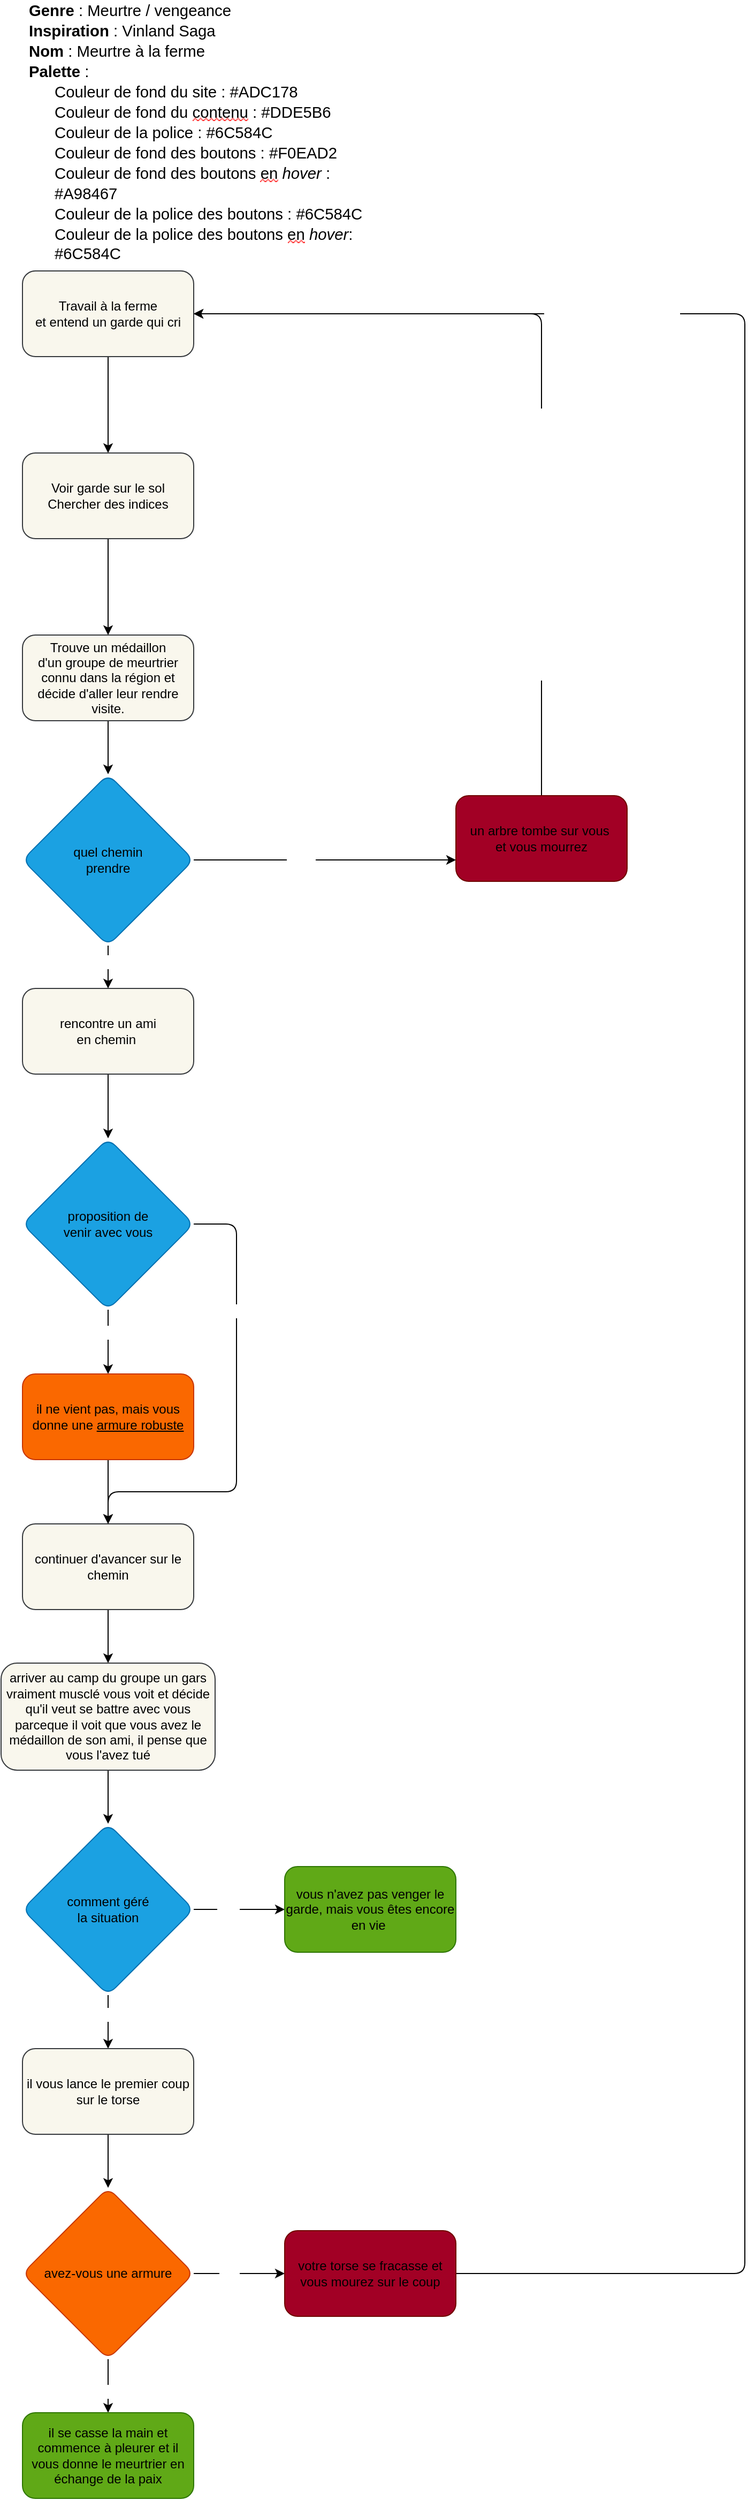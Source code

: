 <mxfile>
    <diagram id="xcMXIU8UT6y1cH5g0Dqb" name="Page-1">
        <mxGraphModel dx="2620" dy="1887" grid="1" gridSize="10" guides="1" tooltips="1" connect="1" arrows="1" fold="1" page="1" pageScale="1" pageWidth="850" pageHeight="1100" math="0" shadow="0">
            <root>
                <mxCell id="0"/>
                <mxCell id="1" parent="0"/>
                <mxCell id="4" style="edgeStyle=none;html=1;exitX=0.5;exitY=1;exitDx=0;exitDy=0;entryX=0.5;entryY=0;entryDx=0;entryDy=0;fontColor=#000000;" parent="1" source="2" target="75" edge="1">
                    <mxGeometry relative="1" as="geometry">
                        <mxPoint x="75.8" y="389.12" as="targetPoint"/>
                    </mxGeometry>
                </mxCell>
                <mxCell id="2" value="&lt;font color=&quot;#000000&quot;&gt;Travail à la ferme&lt;br&gt;et entend un garde qui cri&lt;br&gt;&lt;/font&gt;" style="rounded=1;whiteSpace=wrap;html=1;fillColor=#f9f7ed;strokeColor=#36393d;" parent="1" vertex="1">
                    <mxGeometry x="-5" y="240" width="160" height="80" as="geometry"/>
                </mxCell>
                <mxCell id="14" value="&lt;div style=&quot;margin: 0px; padding: 0px; user-select: text; -webkit-user-drag: none; -webkit-tap-highlight-color: transparent; overflow: visible; cursor: text; clear: both; position: relative; direction: ltr; font-family: Calibri, sans-serif; font-size: 14.667px; text-align: left; background-color: rgb(255, 255, 255);&quot; class=&quot;OutlineElement Ltr SCXO134282911 BCX9&quot;&gt;&lt;p style=&quot;margin: 0px; padding: 0px; user-select: text; -webkit-user-drag: none; -webkit-tap-highlight-color: transparent; overflow-wrap: break-word; vertical-align: baseline; font-kerning: none; background-color: transparent;&quot; lang=&quot;FR-CA&quot; class=&quot;Paragraph SCXO134282911 BCX9&quot;&gt;&lt;span style=&quot;margin: 0px; padding: 0px; user-select: text; -webkit-user-drag: none; -webkit-tap-highlight-color: transparent; font-weight: bold; font-size: 11pt; line-height: 19px; font-variant-ligatures: none !important;&quot; lang=&quot;EN-US&quot; class=&quot;TextRun SCXO134282911 BCX9&quot; data-contrast=&quot;auto&quot;&gt;Genre&amp;nbsp;&lt;/span&gt;&lt;span style=&quot;margin: 0px; padding: 0px; user-select: text; -webkit-user-drag: none; -webkit-tap-highlight-color: transparent; font-size: 11pt; line-height: 19px; font-variant-ligatures: none !important;&quot; lang=&quot;EN-US&quot; class=&quot;TextRun SCXO134282911 BCX9&quot; data-contrast=&quot;auto&quot;&gt;: Meurtre / vengeance&lt;/span&gt;&lt;span style=&quot;margin: 0px; padding: 0px; user-select: text; -webkit-user-drag: none; -webkit-tap-highlight-color: transparent; font-size: 11pt; line-height: 19px; font-family: WordVisiCarriageReturn_MSFontService, Calibri, sans-serif;&quot; class=&quot;LineBreakBlob BlobObject DragDrop SCXO134282911 BCX9&quot;&gt;&lt;br style=&quot;margin: 0px; padding: 0px; user-select: text; -webkit-user-drag: none; -webkit-tap-highlight-color: transparent;&quot; class=&quot;SCXO134282911 BCX9&quot;&gt;&lt;/span&gt;&lt;span style=&quot;margin: 0px; padding: 0px; user-select: text; -webkit-user-drag: none; -webkit-tap-highlight-color: transparent; font-weight: bold; font-size: 11pt; line-height: 19px; font-variant-ligatures: none !important;&quot; lang=&quot;EN-US&quot; class=&quot;TextRun SCXO134282911 BCX9&quot; data-contrast=&quot;auto&quot;&gt;Inspiration&amp;nbsp;&lt;/span&gt;&lt;span style=&quot;margin: 0px; padding: 0px; user-select: text; -webkit-user-drag: none; -webkit-tap-highlight-color: transparent; font-size: 11pt; line-height: 19px; font-variant-ligatures: none !important;&quot; lang=&quot;EN-US&quot; class=&quot;TextRun SCXO134282911 BCX9&quot; data-contrast=&quot;auto&quot;&gt;: Vinland Saga&lt;/span&gt;&lt;span style=&quot;margin: 0px; padding: 0px; user-select: text; -webkit-user-drag: none; -webkit-tap-highlight-color: transparent; font-size: 11pt; line-height: 19px; font-family: WordVisiCarriageReturn_MSFontService, Calibri, sans-serif;&quot; class=&quot;LineBreakBlob BlobObject DragDrop SCXO134282911 BCX9&quot;&gt;&lt;br style=&quot;margin: 0px; padding: 0px; user-select: text; -webkit-user-drag: none; -webkit-tap-highlight-color: transparent;&quot; class=&quot;SCXO134282911 BCX9&quot;&gt;&lt;/span&gt;&lt;span style=&quot;margin: 0px; padding: 0px; user-select: text; -webkit-user-drag: none; -webkit-tap-highlight-color: transparent; font-weight: bold; font-size: 11pt; line-height: 19px; font-variant-ligatures: none !important;&quot; lang=&quot;EN-US&quot; class=&quot;TextRun SCXO134282911 BCX9&quot; data-contrast=&quot;auto&quot;&gt;Nom&amp;nbsp;&lt;/span&gt;&lt;span style=&quot;margin: 0px; padding: 0px; user-select: text; -webkit-user-drag: none; -webkit-tap-highlight-color: transparent; font-size: 11pt; line-height: 19px; font-variant-ligatures: none !important;&quot; lang=&quot;EN-US&quot; class=&quot;TextRun SCXO134282911 BCX9&quot; data-contrast=&quot;auto&quot;&gt;: Meurtre à la ferme&lt;/span&gt;&lt;/p&gt;&lt;/div&gt;&lt;div style=&quot;margin: 0px; padding: 0px; user-select: text; -webkit-user-drag: none; -webkit-tap-highlight-color: transparent; overflow: visible; cursor: text; clear: both; position: relative; direction: ltr; text-align: left; background-color: rgb(255, 255, 255);&quot; class=&quot;OutlineElement Ltr SCXO134282911 BCX9&quot;&gt;&lt;p style=&quot;font-family: Calibri, sans-serif; font-size: 14.667px; margin: 0px; padding: 0px; user-select: text; -webkit-user-drag: none; -webkit-tap-highlight-color: transparent; overflow-wrap: break-word; vertical-align: baseline; font-kerning: none; background-color: transparent;&quot; lang=&quot;FR-CA&quot; class=&quot;Paragraph SCXO134282911 BCX9&quot;&gt;&lt;span style=&quot;margin: 0px; padding: 0px; user-select: text; -webkit-user-drag: none; -webkit-tap-highlight-color: transparent; font-weight: bold; font-size: 11pt; line-height: 19px; font-variant-ligatures: none !important;&quot; lang=&quot;EN-US&quot; class=&quot;TextRun SCXO134282911 BCX9&quot; data-contrast=&quot;auto&quot;&gt;Palette&amp;nbsp;&lt;/span&gt;&lt;span style=&quot;margin: 0px; padding: 0px; user-select: text; -webkit-user-drag: none; -webkit-tap-highlight-color: transparent; font-size: 11pt; line-height: 19px; font-variant-ligatures: none !important;&quot; lang=&quot;EN-US&quot; class=&quot;TextRun SCXO134282911 BCX9&quot; data-contrast=&quot;auto&quot;&gt;:&amp;nbsp;&lt;/span&gt;&lt;span style=&quot;margin: 0px; padding: 0px; user-select: text; -webkit-user-drag: none; -webkit-tap-highlight-color: transparent; font-size: 11pt; line-height: 19px;&quot; class=&quot;EOP SCXO134282911 BCX9&quot;&gt;&amp;nbsp;&lt;/span&gt;&lt;/p&gt;&lt;ul style=&quot;margin: 0px; padding: 0px; user-select: text; -webkit-user-drag: none; -webkit-tap-highlight-color: transparent; overflow: visible; cursor: text;&quot; role=&quot;list&quot; class=&quot;BulletListStyle1 SCXO134282911 BCX9&quot;&gt;&lt;li style=&quot;margin: 0px 0px 0px 24px; padding-top: 0px; padding-bottom: 0px; user-select: text; -webkit-user-drag: none; -webkit-tap-highlight-color: transparent; overflow: visible; cursor: text; clear: both; position: relative; direction: ltr; display: block; vertical-align: baseline;&quot; class=&quot;OutlineElement Ltr SCXO134282911 BCX9&quot; data-aria-level=&quot;2&quot; role=&quot;listitem&quot; data-aria-posinset=&quot;1&quot;&gt;&lt;p style=&quot;margin: 0px; padding: 0px; user-select: text; -webkit-user-drag: none; -webkit-tap-highlight-color: transparent; overflow-wrap: break-word; vertical-align: baseline; font-kerning: none; background-color: transparent;&quot; lang=&quot;FR-CA&quot; class=&quot;Paragraph SCXO134282911 BCX9&quot;&gt;&lt;span style=&quot;font-family: Calibri, sans-serif; font-size: 11pt; margin: 0px; padding: 0px; user-select: text; -webkit-user-drag: none; -webkit-tap-highlight-color: transparent; line-height: 19px; font-variant-ligatures: none !important;&quot; lang=&quot;EN-US&quot; class=&quot;TextRun SCXO134282911 BCX9&quot; data-contrast=&quot;auto&quot;&gt;Couleur de fond du site : #&lt;/span&gt;&lt;font face=&quot;Calibri, sans-serif&quot;&gt;&lt;span style=&quot;font-size: 14.667px; font-variant-ligatures: none;&quot;&gt;ADC178&lt;/span&gt;&lt;/font&gt;&lt;/p&gt;&lt;/li&gt;&lt;li style=&quot;margin: 0px 0px 0px 24px; padding-top: 0px; padding-bottom: 0px; user-select: text; -webkit-user-drag: none; -webkit-tap-highlight-color: transparent; overflow: visible; cursor: text; clear: both; position: relative; direction: ltr; display: block; vertical-align: baseline;&quot; class=&quot;OutlineElement Ltr SCXO134282911 BCX9&quot; data-aria-level=&quot;2&quot; role=&quot;listitem&quot; data-aria-posinset=&quot;2&quot;&gt;&lt;p style=&quot;margin: 0px; padding: 0px; user-select: text; -webkit-user-drag: none; -webkit-tap-highlight-color: transparent; overflow-wrap: break-word; vertical-align: baseline; font-kerning: none; background-color: transparent;&quot; lang=&quot;FR-CA&quot; class=&quot;Paragraph SCXO134282911 BCX9&quot;&gt;&lt;span style=&quot;font-family: Calibri, sans-serif; font-size: 11pt; margin: 0px; padding: 0px; user-select: text; -webkit-user-drag: none; -webkit-tap-highlight-color: transparent; line-height: 19px; font-variant-ligatures: none !important;&quot; lang=&quot;EN-US&quot; class=&quot;TextRun SCXO134282911 BCX9&quot; data-contrast=&quot;auto&quot;&gt;&lt;span style=&quot;margin: 0px; padding: 0px; user-select: text; -webkit-user-drag: none; -webkit-tap-highlight-color: transparent; background-color: inherit;&quot; class=&quot;NormalTextRun SCXO134282911 BCX9&quot;&gt;Couleur de fond du&amp;nbsp;&lt;/span&gt;&lt;span style=&quot;margin: 0px; padding: 0px; user-select: text; -webkit-user-drag: none; -webkit-tap-highlight-color: transparent; background-repeat: repeat-x; background-position: left bottom; background-image: url(&amp;quot;data:image/gif;base64,R0lGODlhBQAEAJECAP////8AAAAAAAAAACH5BAEAAAIALAAAAAAFAAQAAAIIlGAXCCHrTCgAOw==&amp;quot;); border-bottom: 1px solid transparent; background-color: inherit;&quot; class=&quot;SpellingError SCXO134282911 BCX9&quot;&gt;contenu&lt;/span&gt;&lt;span style=&quot;margin: 0px; padding: 0px; user-select: text; -webkit-user-drag: none; -webkit-tap-highlight-color: transparent; background-color: inherit;&quot; class=&quot;NormalTextRun SCXO134282911 BCX9&quot;&gt;&amp;nbsp;: #&lt;/span&gt;&lt;/span&gt;&lt;font face=&quot;Calibri, sans-serif&quot;&gt;&lt;span style=&quot;font-size: 14.667px; font-variant-ligatures: none;&quot;&gt;DDE5B6&lt;/span&gt;&lt;/font&gt;&lt;/p&gt;&lt;/li&gt;&lt;li style=&quot;font-family: Calibri, sans-serif; font-size: 11pt; margin: 0px 0px 0px 24px; padding-top: 0px; padding-bottom: 0px; user-select: text; -webkit-user-drag: none; -webkit-tap-highlight-color: transparent; overflow: visible; cursor: text; clear: both; position: relative; direction: ltr; display: block; vertical-align: baseline;&quot; class=&quot;OutlineElement Ltr SCXO134282911 BCX9&quot; data-aria-level=&quot;2&quot; role=&quot;listitem&quot; data-aria-posinset=&quot;3&quot;&gt;&lt;p style=&quot;margin: 0px; padding: 0px; user-select: text; -webkit-user-drag: none; -webkit-tap-highlight-color: transparent; overflow-wrap: break-word; vertical-align: baseline; font-kerning: none; background-color: transparent;&quot; lang=&quot;FR-CA&quot; class=&quot;Paragraph SCXO134282911 BCX9&quot;&gt;&lt;span style=&quot;margin: 0px; padding: 0px; user-select: text; -webkit-user-drag: none; -webkit-tap-highlight-color: transparent; font-size: 11pt; line-height: 19px; font-variant-ligatures: none !important;&quot; lang=&quot;EN-US&quot; class=&quot;TextRun SCXO134282911 BCX9&quot; data-contrast=&quot;auto&quot;&gt;Couleur de la police : #6C584C&lt;/span&gt;&lt;span style=&quot;margin: 0px; padding: 0px; user-select: text; -webkit-user-drag: none; -webkit-tap-highlight-color: transparent; font-size: 11pt; line-height: 19px;&quot; class=&quot;EOP SCXO134282911 BCX9&quot;&gt;&amp;nbsp;&lt;/span&gt;&lt;/p&gt;&lt;/li&gt;&lt;li style=&quot;margin: 0px 0px 0px 24px; padding-top: 0px; padding-bottom: 0px; user-select: text; -webkit-user-drag: none; -webkit-tap-highlight-color: transparent; overflow: visible; cursor: text; clear: both; position: relative; direction: ltr; display: block; vertical-align: baseline;&quot; class=&quot;OutlineElement Ltr SCXO134282911 BCX9&quot; data-aria-level=&quot;2&quot; role=&quot;listitem&quot; data-aria-posinset=&quot;4&quot;&gt;&lt;p style=&quot;margin: 0px; padding: 0px; user-select: text; -webkit-user-drag: none; -webkit-tap-highlight-color: transparent; overflow-wrap: break-word; vertical-align: baseline; font-kerning: none; background-color: transparent;&quot; lang=&quot;FR-CA&quot; class=&quot;Paragraph SCXO134282911 BCX9&quot;&gt;&lt;span style=&quot;font-family: Calibri, sans-serif; font-size: 11pt; margin: 0px; padding: 0px; user-select: text; -webkit-user-drag: none; -webkit-tap-highlight-color: transparent; line-height: 19px; font-variant-ligatures: none !important;&quot; lang=&quot;EN-US&quot; class=&quot;TextRun SCXO134282911 BCX9&quot; data-contrast=&quot;auto&quot;&gt;Couleur de fond des boutons : #&lt;/span&gt;&lt;font face=&quot;Calibri, sans-serif&quot;&gt;&lt;span style=&quot;font-size: 14.667px; font-variant-ligatures: none;&quot;&gt;F0EAD2&lt;/span&gt;&lt;/font&gt;&lt;/p&gt;&lt;/li&gt;&lt;li style=&quot;font-family: Calibri, sans-serif; font-size: 11pt; margin: 0px 0px 0px 24px; padding-top: 0px; padding-bottom: 0px; user-select: text; -webkit-user-drag: none; -webkit-tap-highlight-color: transparent; overflow: visible; cursor: text; clear: both; position: relative; direction: ltr; display: block; vertical-align: baseline;&quot; class=&quot;OutlineElement Ltr SCXO134282911 BCX9&quot; data-aria-level=&quot;2&quot; role=&quot;listitem&quot; data-aria-posinset=&quot;5&quot;&gt;&lt;p style=&quot;margin: 0px; padding: 0px; user-select: text; -webkit-user-drag: none; -webkit-tap-highlight-color: transparent; overflow-wrap: break-word; vertical-align: baseline; font-kerning: none; background-color: transparent;&quot; lang=&quot;FR-CA&quot; class=&quot;Paragraph SCXO134282911 BCX9&quot;&gt;&lt;span style=&quot;margin: 0px; padding: 0px; user-select: text; -webkit-user-drag: none; -webkit-tap-highlight-color: transparent; font-size: 11pt; line-height: 19px; font-variant-ligatures: none !important;&quot; lang=&quot;EN-US&quot; class=&quot;TextRun SCXO134282911 BCX9&quot; data-contrast=&quot;auto&quot;&gt;&lt;span style=&quot;margin: 0px; padding: 0px; user-select: text; -webkit-user-drag: none; -webkit-tap-highlight-color: transparent; background-color: inherit;&quot; class=&quot;NormalTextRun SCXO134282911 BCX9&quot;&gt;Couleur de fond des boutons&amp;nbsp;&lt;/span&gt;&lt;span style=&quot;margin: 0px; padding: 0px; user-select: text; -webkit-user-drag: none; -webkit-tap-highlight-color: transparent; background-repeat: repeat-x; background-position: left bottom; background-image: url(&amp;quot;data:image/gif;base64,R0lGODlhBQAEAJECAP////8AAAAAAAAAACH5BAEAAAIALAAAAAAFAAQAAAIIlGAXCCHrTCgAOw==&amp;quot;); border-bottom: 1px solid transparent; background-color: inherit;&quot; class=&quot;SpellingError SCXO134282911 BCX9&quot;&gt;en&lt;/span&gt;&lt;span style=&quot;margin: 0px; padding: 0px; user-select: text; -webkit-user-drag: none; -webkit-tap-highlight-color: transparent; background-color: inherit;&quot; class=&quot;NormalTextRun SCXO134282911 BCX9&quot;&gt;&amp;nbsp;&lt;/span&gt;&lt;/span&gt;&lt;span style=&quot;margin: 0px; padding: 0px; user-select: text; -webkit-user-drag: none; -webkit-tap-highlight-color: transparent; font-style: italic; font-size: 11pt; line-height: 19px; font-variant-ligatures: none !important;&quot; lang=&quot;EN-US&quot; class=&quot;TextRun SCXO134282911 BCX9&quot; data-contrast=&quot;auto&quot;&gt;hover&amp;nbsp;&lt;/span&gt;&lt;span style=&quot;margin: 0px; padding: 0px; user-select: text; -webkit-user-drag: none; -webkit-tap-highlight-color: transparent; font-size: 11pt; line-height: 19px; font-variant-ligatures: none !important;&quot; lang=&quot;EN-US&quot; class=&quot;TextRun SCXO134282911 BCX9&quot; data-contrast=&quot;auto&quot;&gt;: #A98467&lt;/span&gt;&lt;span style=&quot;margin: 0px; padding: 0px; user-select: text; -webkit-user-drag: none; -webkit-tap-highlight-color: transparent; font-size: 11pt; line-height: 19px;&quot; class=&quot;EOP SCXO134282911 BCX9&quot;&gt;&amp;nbsp;&lt;/span&gt;&lt;/p&gt;&lt;/li&gt;&lt;li style=&quot;font-family: Calibri, sans-serif; font-size: 11pt; margin: 0px 0px 0px 24px; padding-top: 0px; padding-bottom: 0px; user-select: text; -webkit-user-drag: none; -webkit-tap-highlight-color: transparent; overflow: visible; cursor: text; clear: both; position: relative; direction: ltr; display: block; vertical-align: baseline;&quot; class=&quot;OutlineElement Ltr SCXO134282911 BCX9&quot; data-aria-level=&quot;2&quot; role=&quot;listitem&quot; data-aria-posinset=&quot;6&quot;&gt;&lt;p style=&quot;margin: 0px; padding: 0px; user-select: text; -webkit-user-drag: none; -webkit-tap-highlight-color: transparent; overflow-wrap: break-word; vertical-align: baseline; font-kerning: none; background-color: transparent;&quot; lang=&quot;FR-CA&quot; class=&quot;Paragraph SCXO134282911 BCX9&quot;&gt;&lt;span style=&quot;margin: 0px; padding: 0px; user-select: text; -webkit-user-drag: none; -webkit-tap-highlight-color: transparent; font-size: 11pt; line-height: 19px; font-variant-ligatures: none !important;&quot; lang=&quot;EN-US&quot; class=&quot;TextRun SCXO134282911 BCX9&quot; data-contrast=&quot;auto&quot;&gt;Couleur de la police des boutons : &lt;/span&gt;&lt;span style=&quot;font-size: 14.667px; font-variant-ligatures: none;&quot;&gt;#6C584C&lt;/span&gt;&lt;/p&gt;&lt;/li&gt;&lt;li style=&quot;font-family: Calibri, sans-serif; font-size: 11pt; margin: 0px 0px 0px 24px; padding-top: 0px; padding-bottom: 0px; user-select: text; -webkit-user-drag: none; -webkit-tap-highlight-color: transparent; overflow: visible; cursor: text; clear: both; position: relative; direction: ltr; display: block; vertical-align: baseline;&quot; class=&quot;OutlineElement Ltr SCXO134282911 BCX9&quot; data-aria-level=&quot;2&quot; role=&quot;listitem&quot; data-aria-posinset=&quot;7&quot;&gt;&lt;p style=&quot;margin: 0px; padding: 0px; user-select: text; -webkit-user-drag: none; -webkit-tap-highlight-color: transparent; overflow-wrap: break-word; vertical-align: baseline; font-kerning: none; background-color: transparent;&quot; lang=&quot;FR-CA&quot; class=&quot;Paragraph SCXO134282911 BCX9&quot;&gt;&lt;span style=&quot;margin: 0px; padding: 0px; user-select: text; -webkit-user-drag: none; -webkit-tap-highlight-color: transparent; font-size: 11pt; line-height: 19px; font-variant-ligatures: none !important;&quot; lang=&quot;EN-US&quot; class=&quot;TextRun SCXO134282911 BCX9&quot; data-contrast=&quot;auto&quot;&gt;Couleur de la police des boutons&amp;nbsp;&lt;/span&gt;&lt;span style=&quot;margin: 0px; padding: 0px; user-select: text; -webkit-user-drag: none; -webkit-tap-highlight-color: transparent; font-size: 11pt; line-height: 19px; font-variant-ligatures: none !important;&quot; lang=&quot;EN-US&quot; class=&quot;TextRun SCXO134282911 BCX9&quot; data-contrast=&quot;auto&quot;&gt;&lt;span style=&quot;margin: 0px; padding: 0px; user-select: text; -webkit-user-drag: none; -webkit-tap-highlight-color: transparent; background-repeat: repeat-x; background-position: left bottom; background-image: url(&amp;quot;data:image/gif;base64,R0lGODlhBQAEAJECAP////8AAAAAAAAAACH5BAEAAAIALAAAAAAFAAQAAAIIlGAXCCHrTCgAOw==&amp;quot;); border-bottom: 1px solid transparent; background-color: inherit;&quot; class=&quot;SpellingError SCXO134282911 BCX9&quot;&gt;en&lt;/span&gt;&lt;span style=&quot;margin: 0px; padding: 0px; user-select: text; -webkit-user-drag: none; -webkit-tap-highlight-color: transparent; background-color: inherit;&quot; class=&quot;NormalTextRun SCXO134282911 BCX9&quot;&gt;&amp;nbsp;&lt;/span&gt;&lt;/span&gt;&lt;span style=&quot;margin: 0px; padding: 0px; user-select: text; -webkit-user-drag: none; -webkit-tap-highlight-color: transparent; font-style: italic; font-size: 11pt; line-height: 19px; font-variant-ligatures: none !important;&quot; lang=&quot;EN-US&quot; class=&quot;TextRun SCXO134282911 BCX9&quot; data-contrast=&quot;auto&quot;&gt;hover&lt;/span&gt;&lt;span style=&quot;margin: 0px; padding: 0px; user-select: text; -webkit-user-drag: none; -webkit-tap-highlight-color: transparent; font-size: 11pt; line-height: 19px; font-variant-ligatures: none !important;&quot; lang=&quot;EN-US&quot; class=&quot;TextRun SCXO134282911 BCX9&quot; data-contrast=&quot;auto&quot;&gt;: &lt;/span&gt;&lt;span style=&quot;font-size: 14.667px; font-variant-ligatures: none;&quot;&gt;#6C584C&lt;/span&gt;&lt;/p&gt;&lt;/li&gt;&lt;/ul&gt;&lt;/div&gt;" style="text;html=1;align=center;verticalAlign=middle;whiteSpace=wrap;rounded=0;fontColor=#000000;" parent="1" vertex="1">
                    <mxGeometry width="330" height="220" as="geometry"/>
                </mxCell>
                <mxCell id="46" style="edgeStyle=none;html=1;exitX=1;exitY=0.5;exitDx=0;exitDy=0;entryX=0;entryY=0.75;entryDx=0;entryDy=0;fontColor=#FFFFFF;" parent="1" source="49" target="45" edge="1">
                    <mxGeometry relative="1" as="geometry"/>
                </mxCell>
                <mxCell id="48" value="droite" style="edgeLabel;html=1;align=center;verticalAlign=middle;resizable=0;points=[];fontColor=#FFFFFF;" parent="46" vertex="1" connectable="0">
                    <mxGeometry x="-0.185" y="-1" relative="1" as="geometry">
                        <mxPoint as="offset"/>
                    </mxGeometry>
                </mxCell>
                <mxCell id="50" style="edgeStyle=none;html=1;exitX=0.5;exitY=1;exitDx=0;exitDy=0;fontColor=#FFFFFF;" parent="1" source="20" target="49" edge="1">
                    <mxGeometry relative="1" as="geometry"/>
                </mxCell>
                <mxCell id="20" value="&lt;font color=&quot;#000000&quot;&gt;Trouve un médaillon&lt;br&gt;d'un groupe de meurtrier connu dans la région et décide d'aller leur rendre visite.&lt;br&gt;&lt;/font&gt;" style="rounded=1;whiteSpace=wrap;html=1;fillColor=#f9f7ed;strokeColor=#36393d;" parent="1" vertex="1">
                    <mxGeometry x="-5" y="580" width="160" height="80" as="geometry"/>
                </mxCell>
                <mxCell id="34" style="edgeStyle=none;html=1;exitX=0.5;exitY=1;exitDx=0;exitDy=0;fontColor=#FFFFFF;" parent="1" source="30" target="33" edge="1">
                    <mxGeometry relative="1" as="geometry"/>
                </mxCell>
                <mxCell id="30" value="&lt;font color=&quot;#000000&quot;&gt;rencontre un ami&lt;br&gt;en chemin&amp;nbsp;&lt;br&gt;&lt;/font&gt;" style="rounded=1;whiteSpace=wrap;html=1;fillColor=#f9f7ed;strokeColor=#36393d;" parent="1" vertex="1">
                    <mxGeometry x="-5" y="910" width="160" height="80" as="geometry"/>
                </mxCell>
                <mxCell id="38" style="edgeStyle=none;html=1;exitX=0.5;exitY=1;exitDx=0;exitDy=0;entryX=0.5;entryY=0;entryDx=0;entryDy=0;fontColor=#FFFFFF;" parent="1" source="33" target="37" edge="1">
                    <mxGeometry relative="1" as="geometry"/>
                </mxCell>
                <mxCell id="40" value="oui" style="edgeLabel;html=1;align=center;verticalAlign=middle;resizable=0;points=[];fontColor=#FFFFFF;" parent="38" vertex="1" connectable="0">
                    <mxGeometry x="-0.31" relative="1" as="geometry">
                        <mxPoint as="offset"/>
                    </mxGeometry>
                </mxCell>
                <mxCell id="42" style="edgeStyle=none;html=1;exitX=1;exitY=0.5;exitDx=0;exitDy=0;entryX=0.5;entryY=0;entryDx=0;entryDy=0;fontColor=#FFFFFF;" parent="1" source="33" target="36" edge="1">
                    <mxGeometry relative="1" as="geometry">
                        <Array as="points">
                            <mxPoint x="195" y="1130"/>
                            <mxPoint x="195" y="1380"/>
                            <mxPoint x="75" y="1380"/>
                        </Array>
                    </mxGeometry>
                </mxCell>
                <mxCell id="44" value="non" style="edgeLabel;html=1;align=center;verticalAlign=middle;resizable=0;points=[];fontColor=#FFFFFF;" parent="42" vertex="1" connectable="0">
                    <mxGeometry x="-0.453" relative="1" as="geometry">
                        <mxPoint as="offset"/>
                    </mxGeometry>
                </mxCell>
                <mxCell id="33" value="&lt;font color=&quot;#000000&quot;&gt;proposition de&lt;br&gt;venir avec vous&lt;/font&gt;" style="rhombus;whiteSpace=wrap;html=1;fillColor=#1ba1e2;strokeColor=#006EAF;rounded=1;fontColor=#ffffff;" parent="1" vertex="1">
                    <mxGeometry x="-5" y="1050" width="160" height="160" as="geometry"/>
                </mxCell>
                <mxCell id="54" style="edgeStyle=none;html=1;exitX=0.5;exitY=1;exitDx=0;exitDy=0;fontColor=#FFFFFF;" parent="1" source="36" target="53" edge="1">
                    <mxGeometry relative="1" as="geometry"/>
                </mxCell>
                <mxCell id="36" value="&lt;font color=&quot;#000000&quot;&gt;continuer d'avancer sur le chemin&lt;br&gt;&lt;/font&gt;" style="rounded=1;whiteSpace=wrap;html=1;fillColor=#f9f7ed;strokeColor=#36393d;" parent="1" vertex="1">
                    <mxGeometry x="-5" y="1410" width="160" height="80" as="geometry"/>
                </mxCell>
                <mxCell id="43" style="edgeStyle=none;html=1;exitX=0.5;exitY=1;exitDx=0;exitDy=0;entryX=0.5;entryY=0;entryDx=0;entryDy=0;fontColor=#FFFFFF;" parent="1" source="37" target="36" edge="1">
                    <mxGeometry relative="1" as="geometry"/>
                </mxCell>
                <mxCell id="37" value="&lt;font color=&quot;#000000&quot;&gt;il ne vient pas, mais vous donne une &lt;u&gt;armure robuste&lt;/u&gt;&lt;br&gt;&lt;/font&gt;" style="rounded=1;whiteSpace=wrap;html=1;fillColor=#fa6800;strokeColor=#C73500;fontColor=#000000;" parent="1" vertex="1">
                    <mxGeometry x="-5" y="1270" width="160" height="80" as="geometry"/>
                </mxCell>
                <mxCell id="47" style="edgeStyle=none;html=1;exitX=0.5;exitY=0;exitDx=0;exitDy=0;entryX=1;entryY=0.5;entryDx=0;entryDy=0;fontColor=#FFFFFF;" parent="1" source="45" target="2" edge="1">
                    <mxGeometry relative="1" as="geometry">
                        <Array as="points">
                            <mxPoint x="480" y="280"/>
                        </Array>
                    </mxGeometry>
                </mxCell>
                <mxCell id="45" value="&lt;font color=&quot;#000000&quot;&gt;un arbre tombe sur vous&amp;nbsp;&lt;br&gt;et vous mourrez&lt;br&gt;&lt;/font&gt;" style="rounded=1;whiteSpace=wrap;html=1;fillColor=#a20025;strokeColor=#6F0000;fontColor=#ffffff;" parent="1" vertex="1">
                    <mxGeometry x="400" y="730" width="160" height="80" as="geometry"/>
                </mxCell>
                <mxCell id="51" style="edgeStyle=none;html=1;entryX=0.5;entryY=0;entryDx=0;entryDy=0;fontColor=#FFFFFF;" parent="1" source="49" target="30" edge="1">
                    <mxGeometry relative="1" as="geometry"/>
                </mxCell>
                <mxCell id="52" value="gauche" style="edgeLabel;html=1;align=center;verticalAlign=middle;resizable=0;points=[];fontColor=#FFFFFF;" parent="51" vertex="1" connectable="0">
                    <mxGeometry x="-0.246" y="1" relative="1" as="geometry">
                        <mxPoint as="offset"/>
                    </mxGeometry>
                </mxCell>
                <mxCell id="49" value="&lt;font color=&quot;#000000&quot;&gt;quel chemin &lt;br&gt;prendre&lt;/font&gt;" style="rhombus;whiteSpace=wrap;html=1;fillColor=#1ba1e2;strokeColor=#006EAF;rounded=1;fontColor=#ffffff;" parent="1" vertex="1">
                    <mxGeometry x="-5" y="710" width="160" height="160" as="geometry"/>
                </mxCell>
                <mxCell id="56" style="edgeStyle=none;html=1;exitX=0.5;exitY=1;exitDx=0;exitDy=0;fontColor=#FFFFFF;entryX=0.5;entryY=0;entryDx=0;entryDy=0;" parent="1" source="53" target="55" edge="1">
                    <mxGeometry relative="1" as="geometry">
                        <mxPoint x="75" y="1700" as="targetPoint"/>
                    </mxGeometry>
                </mxCell>
                <mxCell id="53" value="&lt;font color=&quot;#000000&quot;&gt;arriver au camp du groupe un gars vraiment musclé vous voit et décide qu'il veut se battre avec vous parceque il voit que vous avez le médaillon de son ami, il pense que vous l'avez tué&lt;br&gt;&lt;/font&gt;" style="rounded=1;whiteSpace=wrap;html=1;fillColor=#f9f7ed;strokeColor=#36393d;" parent="1" vertex="1">
                    <mxGeometry x="-25" y="1540" width="200" height="100" as="geometry"/>
                </mxCell>
                <mxCell id="58" style="edgeStyle=none;html=1;exitX=1;exitY=0.5;exitDx=0;exitDy=0;entryX=0;entryY=0.5;entryDx=0;entryDy=0;fontColor=#FFFFFF;" parent="1" source="55" target="57" edge="1">
                    <mxGeometry relative="1" as="geometry"/>
                </mxCell>
                <mxCell id="59" value="fuite" style="edgeLabel;html=1;align=center;verticalAlign=middle;resizable=0;points=[];fontColor=#FFFFFF;" parent="58" vertex="1" connectable="0">
                    <mxGeometry x="-0.25" y="-1" relative="1" as="geometry">
                        <mxPoint as="offset"/>
                    </mxGeometry>
                </mxCell>
                <mxCell id="61" style="edgeStyle=none;html=1;exitX=0.5;exitY=1;exitDx=0;exitDy=0;entryX=0.5;entryY=0;entryDx=0;entryDy=0;fontColor=#FFFFFF;" parent="1" source="55" target="60" edge="1">
                    <mxGeometry relative="1" as="geometry"/>
                </mxCell>
                <mxCell id="62" value="combat" style="edgeLabel;html=1;align=center;verticalAlign=middle;resizable=0;points=[];fontColor=#FFFFFF;" parent="61" vertex="1" connectable="0">
                    <mxGeometry x="-0.28" relative="1" as="geometry">
                        <mxPoint as="offset"/>
                    </mxGeometry>
                </mxCell>
                <mxCell id="55" value="&lt;font color=&quot;#000000&quot;&gt;comment géré&lt;br&gt;la situation&lt;/font&gt;" style="rhombus;whiteSpace=wrap;html=1;fillColor=#1ba1e2;strokeColor=#006EAF;rounded=1;fontColor=#ffffff;" parent="1" vertex="1">
                    <mxGeometry x="-5" y="1690" width="160" height="160" as="geometry"/>
                </mxCell>
                <mxCell id="57" value="&lt;font color=&quot;#000000&quot;&gt;vous n'avez pas venger le garde, mais vous êtes encore en vie&amp;nbsp;&lt;br&gt;&lt;/font&gt;" style="rounded=1;whiteSpace=wrap;html=1;fillColor=#60a917;strokeColor=#2D7600;fontColor=#ffffff;" parent="1" vertex="1">
                    <mxGeometry x="240" y="1730" width="160" height="80" as="geometry"/>
                </mxCell>
                <mxCell id="64" style="edgeStyle=none;html=1;exitX=0.5;exitY=1;exitDx=0;exitDy=0;fontColor=#FFFFFF;" parent="1" source="60" target="63" edge="1">
                    <mxGeometry relative="1" as="geometry"/>
                </mxCell>
                <mxCell id="60" value="&lt;font color=&quot;#000000&quot;&gt;il vous lance le premier coup sur le torse&lt;br&gt;&lt;/font&gt;" style="rounded=1;whiteSpace=wrap;html=1;fillColor=#f9f7ed;strokeColor=#36393d;" parent="1" vertex="1">
                    <mxGeometry x="-5" y="1900" width="160" height="80" as="geometry"/>
                </mxCell>
                <mxCell id="66" style="edgeStyle=none;html=1;exitX=0.5;exitY=1;exitDx=0;exitDy=0;entryX=0.5;entryY=0;entryDx=0;entryDy=0;fontColor=#FFFFFF;" parent="1" source="63" target="65" edge="1">
                    <mxGeometry relative="1" as="geometry"/>
                </mxCell>
                <mxCell id="70" value="oui" style="edgeLabel;html=1;align=center;verticalAlign=middle;resizable=0;points=[];fontColor=#FFFFFF;" parent="66" vertex="1" connectable="0">
                    <mxGeometry x="0.173" relative="1" as="geometry">
                        <mxPoint as="offset"/>
                    </mxGeometry>
                </mxCell>
                <mxCell id="68" style="edgeStyle=none;html=1;exitX=1;exitY=0.5;exitDx=0;exitDy=0;entryX=0;entryY=0.5;entryDx=0;entryDy=0;fontColor=#FFFFFF;" parent="1" source="63" target="67" edge="1">
                    <mxGeometry relative="1" as="geometry"/>
                </mxCell>
                <mxCell id="69" value="non" style="edgeLabel;html=1;align=center;verticalAlign=middle;resizable=0;points=[];fontColor=#FFFFFF;" parent="68" vertex="1" connectable="0">
                    <mxGeometry x="-0.228" y="-2" relative="1" as="geometry">
                        <mxPoint as="offset"/>
                    </mxGeometry>
                </mxCell>
                <mxCell id="63" value="&lt;font color=&quot;#000000&quot;&gt;avez-vous une armure&lt;/font&gt;" style="rhombus;whiteSpace=wrap;html=1;fillColor=#fa6800;strokeColor=#C73500;rounded=1;fontColor=#000000;" parent="1" vertex="1">
                    <mxGeometry x="-5" y="2030" width="160" height="160" as="geometry"/>
                </mxCell>
                <mxCell id="65" value="&lt;font color=&quot;#000000&quot;&gt;il se casse la main et commence à pleurer et il vous donne le meurtrier en échange de la paix&lt;br&gt;&lt;/font&gt;" style="rounded=1;whiteSpace=wrap;html=1;fillColor=#60a917;strokeColor=#2D7600;fontColor=#ffffff;" parent="1" vertex="1">
                    <mxGeometry x="-5" y="2240" width="160" height="80" as="geometry"/>
                </mxCell>
                <mxCell id="71" style="edgeStyle=none;html=1;exitX=1;exitY=0.5;exitDx=0;exitDy=0;entryX=1;entryY=0.5;entryDx=0;entryDy=0;fontColor=#FFFFFF;" parent="1" source="67" target="2" edge="1">
                    <mxGeometry relative="1" as="geometry">
                        <Array as="points">
                            <mxPoint x="670" y="2110"/>
                            <mxPoint x="670" y="280"/>
                        </Array>
                    </mxGeometry>
                </mxCell>
                <mxCell id="67" value="&lt;font color=&quot;#000000&quot;&gt;votre torse se fracasse et vous mourez sur le coup&lt;br&gt;&lt;/font&gt;" style="rounded=1;whiteSpace=wrap;html=1;fillColor=#a20025;strokeColor=#6F0000;fontColor=#ffffff;" parent="1" vertex="1">
                    <mxGeometry x="240" y="2070" width="160" height="80" as="geometry"/>
                </mxCell>
                <mxCell id="76" style="edgeStyle=orthogonalEdgeStyle;html=1;fontColor=#714141;" edge="1" parent="1" source="75" target="20">
                    <mxGeometry relative="1" as="geometry"/>
                </mxCell>
                <mxCell id="75" value="&lt;span style=&quot;color: rgb(0, 0, 0);&quot;&gt;Voir garde sur le sol&lt;/span&gt;&lt;br style=&quot;color: rgb(0, 0, 0);&quot;&gt;&lt;span style=&quot;color: rgb(0, 0, 0);&quot;&gt;Chercher des indices&lt;/span&gt;&lt;font color=&quot;#000000&quot;&gt;&lt;br&gt;&lt;/font&gt;" style="rounded=1;whiteSpace=wrap;html=1;fillColor=#f9f7ed;strokeColor=#36393d;" vertex="1" parent="1">
                    <mxGeometry x="-5" y="410" width="160" height="80" as="geometry"/>
                </mxCell>
            </root>
        </mxGraphModel>
    </diagram>
</mxfile>